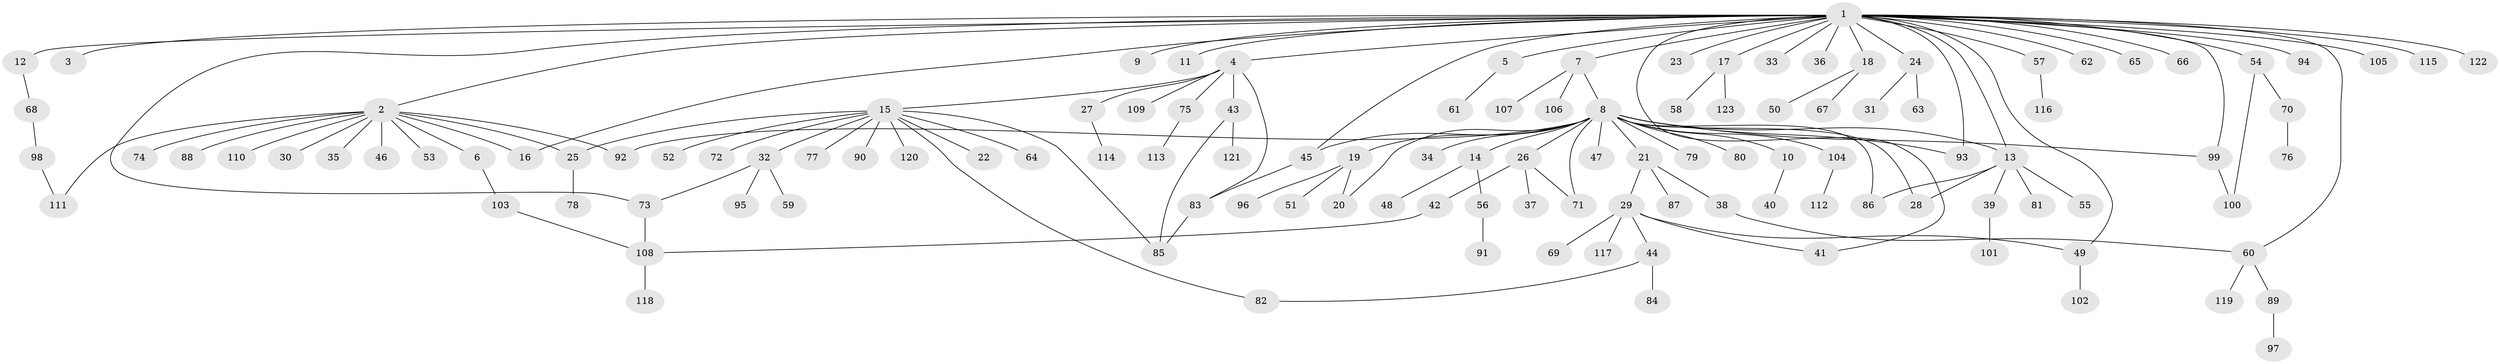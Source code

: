 // Generated by graph-tools (version 1.1) at 2025/11/02/27/25 16:11:09]
// undirected, 123 vertices, 145 edges
graph export_dot {
graph [start="1"]
  node [color=gray90,style=filled];
  1;
  2;
  3;
  4;
  5;
  6;
  7;
  8;
  9;
  10;
  11;
  12;
  13;
  14;
  15;
  16;
  17;
  18;
  19;
  20;
  21;
  22;
  23;
  24;
  25;
  26;
  27;
  28;
  29;
  30;
  31;
  32;
  33;
  34;
  35;
  36;
  37;
  38;
  39;
  40;
  41;
  42;
  43;
  44;
  45;
  46;
  47;
  48;
  49;
  50;
  51;
  52;
  53;
  54;
  55;
  56;
  57;
  58;
  59;
  60;
  61;
  62;
  63;
  64;
  65;
  66;
  67;
  68;
  69;
  70;
  71;
  72;
  73;
  74;
  75;
  76;
  77;
  78;
  79;
  80;
  81;
  82;
  83;
  84;
  85;
  86;
  87;
  88;
  89;
  90;
  91;
  92;
  93;
  94;
  95;
  96;
  97;
  98;
  99;
  100;
  101;
  102;
  103;
  104;
  105;
  106;
  107;
  108;
  109;
  110;
  111;
  112;
  113;
  114;
  115;
  116;
  117;
  118;
  119;
  120;
  121;
  122;
  123;
  1 -- 2;
  1 -- 3;
  1 -- 4;
  1 -- 5;
  1 -- 7;
  1 -- 9;
  1 -- 11;
  1 -- 12;
  1 -- 13;
  1 -- 16;
  1 -- 17;
  1 -- 18;
  1 -- 23;
  1 -- 24;
  1 -- 33;
  1 -- 36;
  1 -- 41;
  1 -- 45;
  1 -- 49;
  1 -- 54;
  1 -- 57;
  1 -- 60;
  1 -- 62;
  1 -- 65;
  1 -- 66;
  1 -- 73;
  1 -- 93;
  1 -- 94;
  1 -- 99;
  1 -- 105;
  1 -- 115;
  1 -- 122;
  2 -- 6;
  2 -- 16;
  2 -- 25;
  2 -- 30;
  2 -- 35;
  2 -- 46;
  2 -- 53;
  2 -- 74;
  2 -- 88;
  2 -- 92;
  2 -- 110;
  2 -- 111;
  4 -- 15;
  4 -- 27;
  4 -- 43;
  4 -- 75;
  4 -- 83;
  4 -- 109;
  5 -- 61;
  6 -- 103;
  7 -- 8;
  7 -- 106;
  7 -- 107;
  8 -- 10;
  8 -- 13;
  8 -- 14;
  8 -- 19;
  8 -- 20;
  8 -- 21;
  8 -- 26;
  8 -- 28;
  8 -- 34;
  8 -- 45;
  8 -- 47;
  8 -- 71;
  8 -- 79;
  8 -- 80;
  8 -- 86;
  8 -- 92;
  8 -- 93;
  8 -- 99;
  8 -- 104;
  10 -- 40;
  12 -- 68;
  13 -- 28;
  13 -- 39;
  13 -- 55;
  13 -- 81;
  13 -- 86;
  14 -- 48;
  14 -- 56;
  15 -- 22;
  15 -- 25;
  15 -- 32;
  15 -- 52;
  15 -- 64;
  15 -- 72;
  15 -- 77;
  15 -- 82;
  15 -- 85;
  15 -- 90;
  15 -- 120;
  17 -- 58;
  17 -- 123;
  18 -- 50;
  18 -- 67;
  19 -- 20;
  19 -- 51;
  19 -- 96;
  21 -- 29;
  21 -- 38;
  21 -- 87;
  24 -- 31;
  24 -- 63;
  25 -- 78;
  26 -- 37;
  26 -- 42;
  26 -- 71;
  27 -- 114;
  29 -- 41;
  29 -- 44;
  29 -- 49;
  29 -- 69;
  29 -- 117;
  32 -- 59;
  32 -- 73;
  32 -- 95;
  38 -- 60;
  39 -- 101;
  42 -- 108;
  43 -- 85;
  43 -- 121;
  44 -- 82;
  44 -- 84;
  45 -- 83;
  49 -- 102;
  54 -- 70;
  54 -- 100;
  56 -- 91;
  57 -- 116;
  60 -- 89;
  60 -- 119;
  68 -- 98;
  70 -- 76;
  73 -- 108;
  75 -- 113;
  83 -- 85;
  89 -- 97;
  98 -- 111;
  99 -- 100;
  103 -- 108;
  104 -- 112;
  108 -- 118;
}
